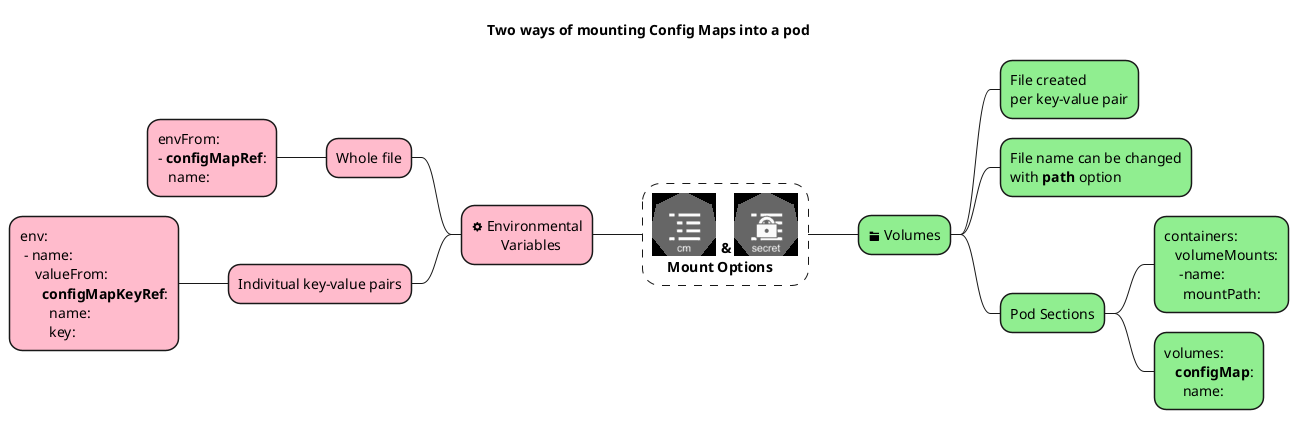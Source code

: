 @startmindmap k8s-config-mindmap
'Icons
!include <cloudinsight/docker>
!include <kubernetes/k8s-sprites-labeled-25pct>
!include <aws/Compute/AmazonECS/ECScontainer/ECScontainer>
!include <tupadr3/font-awesome-5/user>
title Two ways of mounting Config Maps into a pod
<style>
rootNode {
    LineStyle 8.0;3.0
    LineColor red
    BackgroundColor white
    LineThickness 1.0
    RoundCorner 35
    Shadowing 0.0
    FontStyle bold
}
</style>

* <$cm> & <$secret>\n    Mount Options
**[#Lightgreen] <&folder> Volumes
***[#Lightgreen] File created\nper key-value pair
***[#Lightgreen] File name can be changed\nwith **path** option
***[#Lightgreen] Pod Sections
****[#Lightgreen] containers:\n   volumeMounts:\n    -name:\n     mountPath:
****[#Lightgreen] volumes:\n   **configMap**:\n     name:

left side

**[#FFBBCC] <&cog> Environmental\n        Variables
***[#FFBBCC] Whole file
****[#FFBBCC] envFrom:\n- **configMapRef**:\n   name:
***[#FFBBCC] Indivitual key-value pairs
****[#FFBBCC] env:\n - name:\n    valueFrom:\n      **configMapKeyRef**:\n        name:\n        key:
@endmindmap